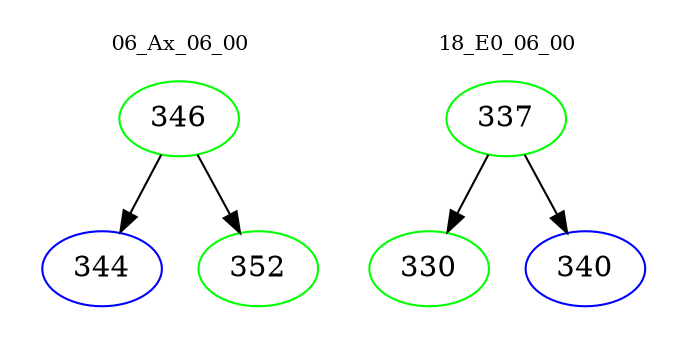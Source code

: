 digraph{
subgraph cluster_0 {
color = white
label = "06_Ax_06_00";
fontsize=10;
T0_346 [label="346", color="green"]
T0_346 -> T0_344 [color="black"]
T0_344 [label="344", color="blue"]
T0_346 -> T0_352 [color="black"]
T0_352 [label="352", color="green"]
}
subgraph cluster_1 {
color = white
label = "18_E0_06_00";
fontsize=10;
T1_337 [label="337", color="green"]
T1_337 -> T1_330 [color="black"]
T1_330 [label="330", color="green"]
T1_337 -> T1_340 [color="black"]
T1_340 [label="340", color="blue"]
}
}
